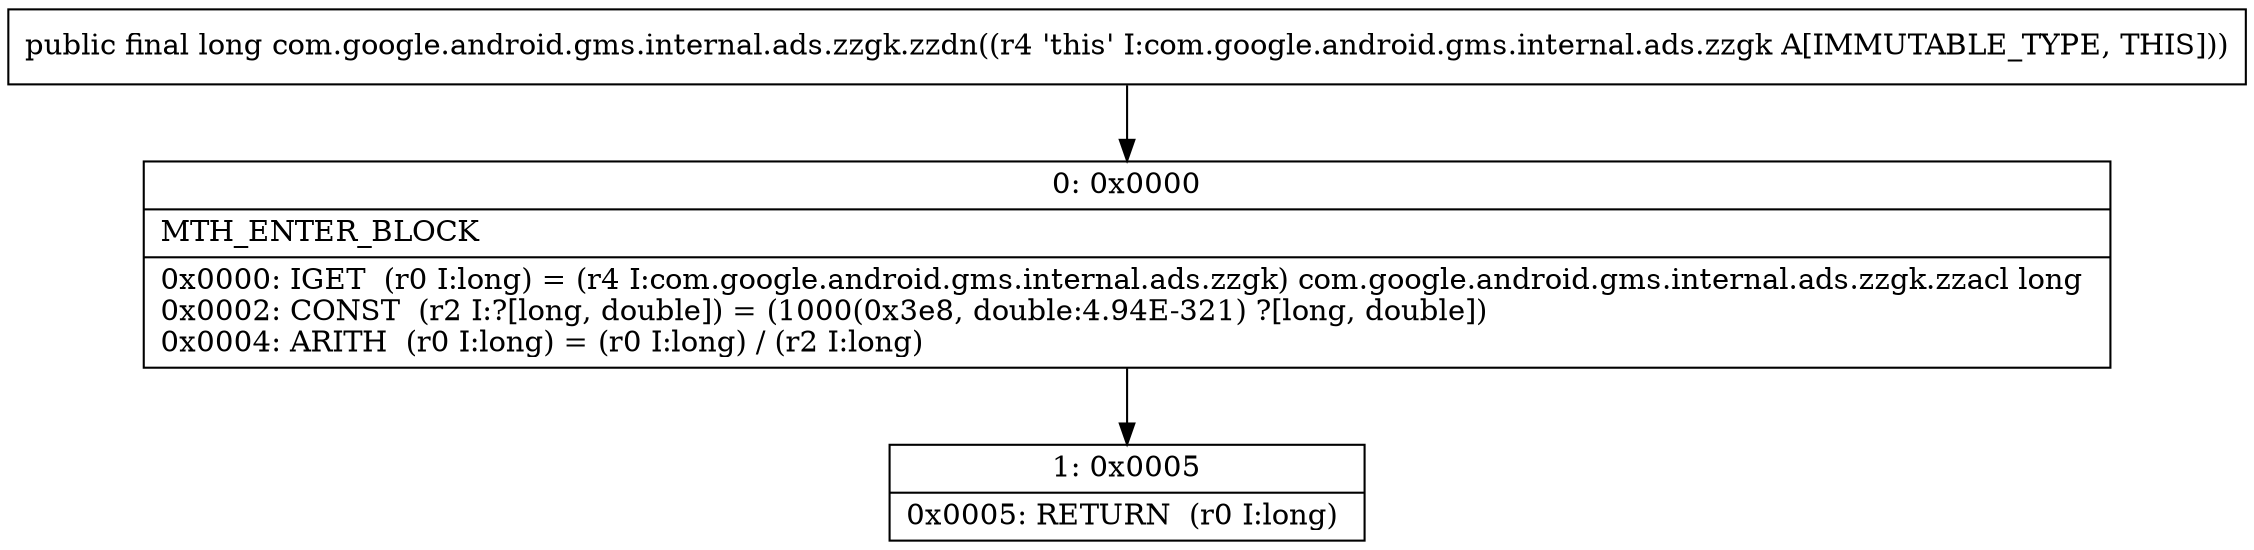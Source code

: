 digraph "CFG forcom.google.android.gms.internal.ads.zzgk.zzdn()J" {
Node_0 [shape=record,label="{0\:\ 0x0000|MTH_ENTER_BLOCK\l|0x0000: IGET  (r0 I:long) = (r4 I:com.google.android.gms.internal.ads.zzgk) com.google.android.gms.internal.ads.zzgk.zzacl long \l0x0002: CONST  (r2 I:?[long, double]) = (1000(0x3e8, double:4.94E\-321) ?[long, double]) \l0x0004: ARITH  (r0 I:long) = (r0 I:long) \/ (r2 I:long) \l}"];
Node_1 [shape=record,label="{1\:\ 0x0005|0x0005: RETURN  (r0 I:long) \l}"];
MethodNode[shape=record,label="{public final long com.google.android.gms.internal.ads.zzgk.zzdn((r4 'this' I:com.google.android.gms.internal.ads.zzgk A[IMMUTABLE_TYPE, THIS])) }"];
MethodNode -> Node_0;
Node_0 -> Node_1;
}

